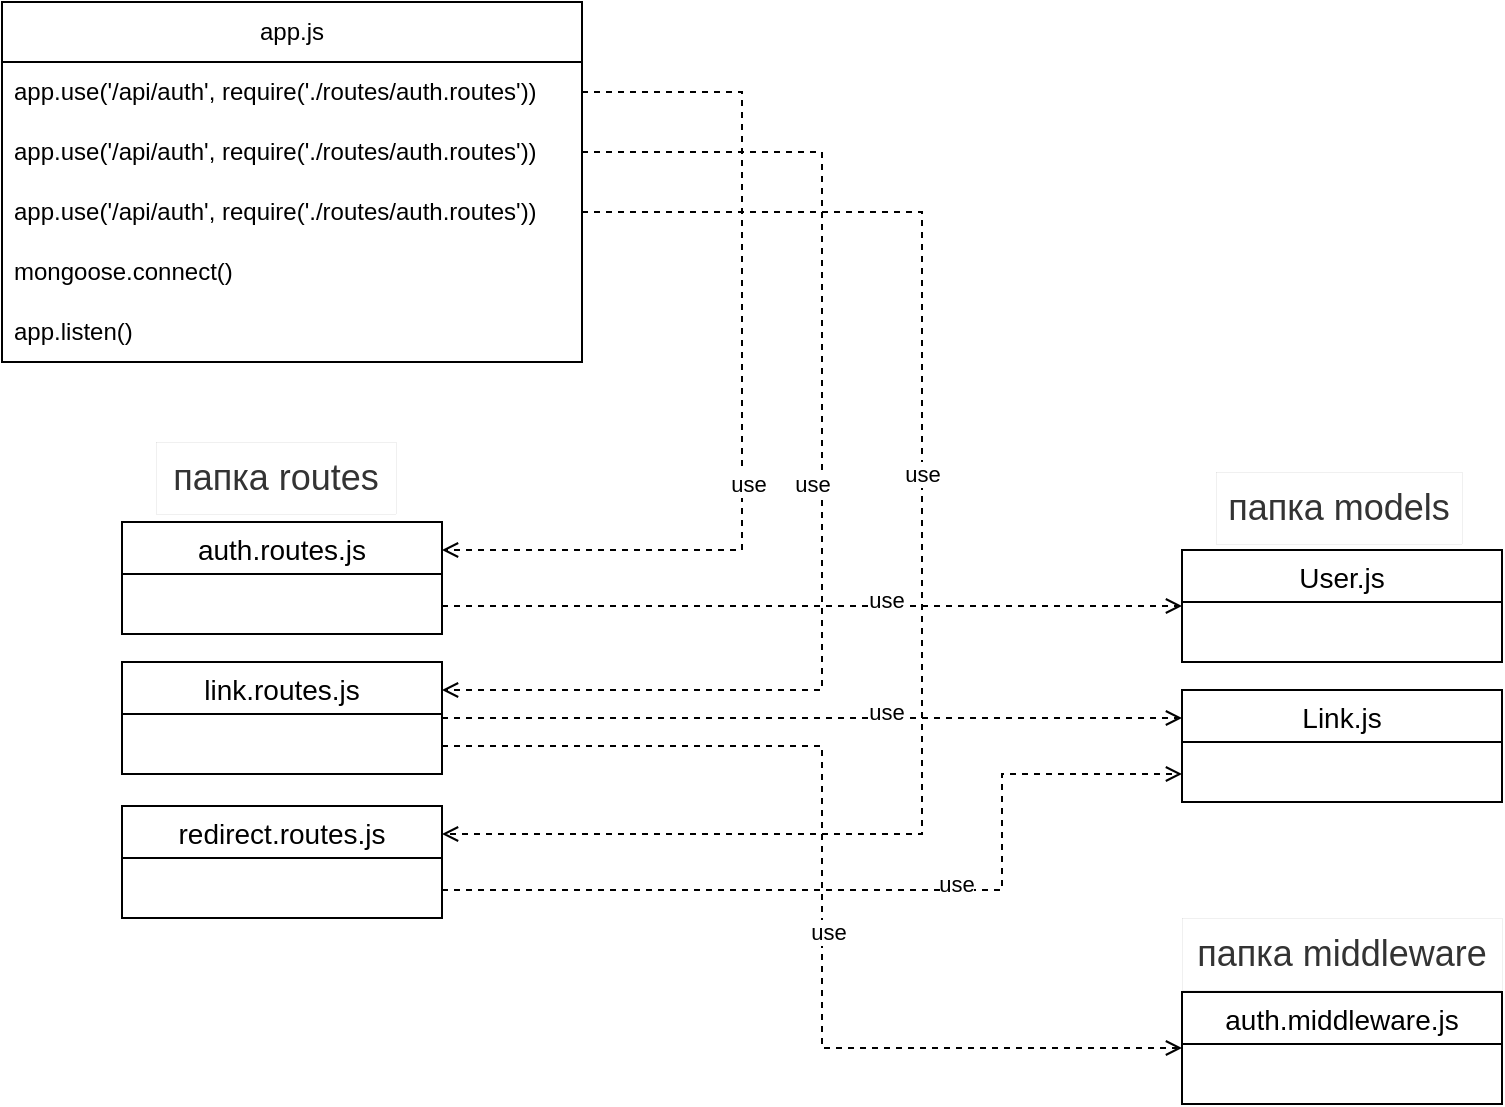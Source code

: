 <mxfile version="20.8.10" type="github"><diagram name="Page-1" id="AETSXYtFzsYTFLMys-Q3"><mxGraphModel dx="1206" dy="613" grid="0" gridSize="10" guides="1" tooltips="1" connect="1" arrows="1" fold="1" page="1" pageScale="1" pageWidth="850" pageHeight="1100" math="0" shadow="0"><root><mxCell id="0"/><mxCell id="1" parent="0"/><mxCell id="MVE79hJrDQdDmXRGi0-B-25" value="auth.routes.js" style="swimlane;fontStyle=0;childLayout=stackLayout;horizontal=1;startSize=26;horizontalStack=0;resizeParent=1;resizeParentMax=0;resizeLast=0;collapsible=1;marginBottom=0;align=center;fontSize=14;" vertex="1" parent="1"><mxGeometry x="80" y="330" width="160" height="56" as="geometry"/></mxCell><mxCell id="MVE79hJrDQdDmXRGi0-B-43" value="app.js" style="swimlane;fontStyle=0;childLayout=stackLayout;horizontal=1;startSize=30;horizontalStack=0;resizeParent=1;resizeParentMax=0;resizeLast=0;collapsible=1;marginBottom=0;whiteSpace=wrap;html=1;" vertex="1" parent="1"><mxGeometry x="20" y="70" width="290" height="180" as="geometry"/></mxCell><mxCell id="MVE79hJrDQdDmXRGi0-B-44" value="&lt;font style=&quot;font-size: 12px;&quot;&gt;app.use('/api/auth', require('./routes/auth.routes'))&lt;/font&gt;" style="text;strokeColor=none;fillColor=none;align=left;verticalAlign=middle;spacingLeft=4;spacingRight=4;overflow=hidden;points=[[0,0.5],[1,0.5]];portConstraint=eastwest;rotatable=0;whiteSpace=wrap;html=1;" vertex="1" parent="MVE79hJrDQdDmXRGi0-B-43"><mxGeometry y="30" width="290" height="30" as="geometry"/></mxCell><mxCell id="MVE79hJrDQdDmXRGi0-B-45" value="app.use('/api/auth', require('./routes/auth.routes'))" style="text;strokeColor=none;fillColor=none;align=left;verticalAlign=middle;spacingLeft=4;spacingRight=4;overflow=hidden;points=[[0,0.5],[1,0.5]];portConstraint=eastwest;rotatable=0;whiteSpace=wrap;html=1;" vertex="1" parent="MVE79hJrDQdDmXRGi0-B-43"><mxGeometry y="60" width="290" height="30" as="geometry"/></mxCell><mxCell id="MVE79hJrDQdDmXRGi0-B-46" value="app.use('/api/auth', require('./routes/auth.routes'))" style="text;strokeColor=none;fillColor=none;align=left;verticalAlign=middle;spacingLeft=4;spacingRight=4;overflow=hidden;points=[[0,0.5],[1,0.5]];portConstraint=eastwest;rotatable=0;whiteSpace=wrap;html=1;" vertex="1" parent="MVE79hJrDQdDmXRGi0-B-43"><mxGeometry y="90" width="290" height="30" as="geometry"/></mxCell><mxCell id="MVE79hJrDQdDmXRGi0-B-59" value="mongoose.connect()" style="text;strokeColor=none;fillColor=none;align=left;verticalAlign=middle;spacingLeft=4;spacingRight=4;overflow=hidden;points=[[0,0.5],[1,0.5]];portConstraint=eastwest;rotatable=0;whiteSpace=wrap;html=1;" vertex="1" parent="MVE79hJrDQdDmXRGi0-B-43"><mxGeometry y="120" width="290" height="30" as="geometry"/></mxCell><mxCell id="MVE79hJrDQdDmXRGi0-B-60" value="app.listen()" style="text;strokeColor=none;fillColor=none;align=left;verticalAlign=middle;spacingLeft=4;spacingRight=4;overflow=hidden;points=[[0,0.5],[1,0.5]];portConstraint=eastwest;rotatable=0;whiteSpace=wrap;html=1;" vertex="1" parent="MVE79hJrDQdDmXRGi0-B-43"><mxGeometry y="150" width="290" height="30" as="geometry"/></mxCell><mxCell id="MVE79hJrDQdDmXRGi0-B-55" value="" style="endArrow=open;html=1;rounded=0;dashed=1;edgeStyle=orthogonalEdgeStyle;entryX=1;entryY=0.25;entryDx=0;entryDy=0;" edge="1" parent="1" source="MVE79hJrDQdDmXRGi0-B-44" target="MVE79hJrDQdDmXRGi0-B-25"><mxGeometry width="50" height="50" relative="1" as="geometry"><mxPoint x="530" y="410" as="sourcePoint"/><mxPoint x="640" y="220" as="targetPoint"/><Array as="points"><mxPoint x="390" y="115"/><mxPoint x="390" y="344"/></Array></mxGeometry></mxCell><mxCell id="MVE79hJrDQdDmXRGi0-B-58" value="use" style="edgeLabel;html=1;align=center;verticalAlign=middle;resizable=0;points=[];" vertex="1" connectable="0" parent="MVE79hJrDQdDmXRGi0-B-55"><mxGeometry x="0.2" y="3" relative="1" as="geometry"><mxPoint as="offset"/></mxGeometry></mxCell><mxCell id="MVE79hJrDQdDmXRGi0-B-61" value="redirect.routes.js" style="swimlane;fontStyle=0;childLayout=stackLayout;horizontal=1;startSize=26;horizontalStack=0;resizeParent=1;resizeParentMax=0;resizeLast=0;collapsible=1;marginBottom=0;align=center;fontSize=14;" vertex="1" parent="1"><mxGeometry x="80" y="472" width="160" height="56" as="geometry"/></mxCell><mxCell id="MVE79hJrDQdDmXRGi0-B-62" value="link.routes.js" style="swimlane;fontStyle=0;childLayout=stackLayout;horizontal=1;startSize=26;horizontalStack=0;resizeParent=1;resizeParentMax=0;resizeLast=0;collapsible=1;marginBottom=0;align=center;fontSize=14;" vertex="1" parent="1"><mxGeometry x="80" y="400" width="160" height="56" as="geometry"/></mxCell><mxCell id="MVE79hJrDQdDmXRGi0-B-63" value="User.js" style="swimlane;fontStyle=0;childLayout=stackLayout;horizontal=1;startSize=26;horizontalStack=0;resizeParent=1;resizeParentMax=0;resizeLast=0;collapsible=1;marginBottom=0;align=center;fontSize=14;" vertex="1" parent="1"><mxGeometry x="610" y="344" width="160" height="56" as="geometry"/></mxCell><mxCell id="MVE79hJrDQdDmXRGi0-B-64" value="Link.js" style="swimlane;fontStyle=0;childLayout=stackLayout;horizontal=1;startSize=26;horizontalStack=0;resizeParent=1;resizeParentMax=0;resizeLast=0;collapsible=1;marginBottom=0;align=center;fontSize=14;" vertex="1" parent="1"><mxGeometry x="610" y="414" width="160" height="56" as="geometry"/></mxCell><mxCell id="MVE79hJrDQdDmXRGi0-B-65" value="" style="endArrow=open;html=1;rounded=0;dashed=1;edgeStyle=orthogonalEdgeStyle;entryX=1;entryY=0.25;entryDx=0;entryDy=0;" edge="1" parent="1" source="MVE79hJrDQdDmXRGi0-B-45" target="MVE79hJrDQdDmXRGi0-B-62"><mxGeometry width="50" height="50" relative="1" as="geometry"><mxPoint x="320" y="125" as="sourcePoint"/><mxPoint x="270" y="430" as="targetPoint"/><Array as="points"><mxPoint x="430" y="145"/><mxPoint x="430" y="414"/></Array></mxGeometry></mxCell><mxCell id="MVE79hJrDQdDmXRGi0-B-66" value="use" style="edgeLabel;html=1;align=center;verticalAlign=middle;resizable=0;points=[];" vertex="1" connectable="0" parent="MVE79hJrDQdDmXRGi0-B-65"><mxGeometry x="0.2" y="3" relative="1" as="geometry"><mxPoint x="-8" y="-62" as="offset"/></mxGeometry></mxCell><mxCell id="MVE79hJrDQdDmXRGi0-B-67" value="" style="endArrow=open;html=1;rounded=0;dashed=1;edgeStyle=orthogonalEdgeStyle;entryX=1;entryY=0.25;entryDx=0;entryDy=0;" edge="1" parent="1" source="MVE79hJrDQdDmXRGi0-B-46" target="MVE79hJrDQdDmXRGi0-B-61"><mxGeometry width="50" height="50" relative="1" as="geometry"><mxPoint x="320" y="155" as="sourcePoint"/><mxPoint x="250" y="440" as="targetPoint"/><Array as="points"><mxPoint x="480" y="175"/><mxPoint x="480" y="486"/></Array></mxGeometry></mxCell><mxCell id="MVE79hJrDQdDmXRGi0-B-68" value="use" style="edgeLabel;html=1;align=center;verticalAlign=middle;resizable=0;points=[];" vertex="1" connectable="0" parent="MVE79hJrDQdDmXRGi0-B-67"><mxGeometry x="0.2" y="3" relative="1" as="geometry"><mxPoint x="-3" y="-132" as="offset"/></mxGeometry></mxCell><mxCell id="MVE79hJrDQdDmXRGi0-B-69" value="auth.middleware.js" style="swimlane;fontStyle=0;childLayout=stackLayout;horizontal=1;startSize=26;horizontalStack=0;resizeParent=1;resizeParentMax=0;resizeLast=0;collapsible=1;marginBottom=0;align=center;fontSize=14;" vertex="1" parent="1"><mxGeometry x="610" y="565" width="160" height="56" as="geometry"/></mxCell><mxCell id="MVE79hJrDQdDmXRGi0-B-70" value="" style="endArrow=open;html=1;rounded=0;dashed=1;edgeStyle=orthogonalEdgeStyle;exitX=1;exitY=0.75;exitDx=0;exitDy=0;" edge="1" parent="1" source="MVE79hJrDQdDmXRGi0-B-25" target="MVE79hJrDQdDmXRGi0-B-63"><mxGeometry width="50" height="50" relative="1" as="geometry"><mxPoint x="210" y="360" as="sourcePoint"/><mxPoint x="250" y="518" as="targetPoint"/><Array as="points"/></mxGeometry></mxCell><mxCell id="MVE79hJrDQdDmXRGi0-B-71" value="use" style="edgeLabel;html=1;align=center;verticalAlign=middle;resizable=0;points=[];" vertex="1" connectable="0" parent="MVE79hJrDQdDmXRGi0-B-70"><mxGeometry x="0.2" y="3" relative="1" as="geometry"><mxPoint as="offset"/></mxGeometry></mxCell><mxCell id="MVE79hJrDQdDmXRGi0-B-72" value="" style="endArrow=open;html=1;rounded=0;dashed=1;edgeStyle=orthogonalEdgeStyle;entryX=0;entryY=0.25;entryDx=0;entryDy=0;" edge="1" parent="1" source="MVE79hJrDQdDmXRGi0-B-62" target="MVE79hJrDQdDmXRGi0-B-64"><mxGeometry width="50" height="50" relative="1" as="geometry"><mxPoint x="320" y="155" as="sourcePoint"/><mxPoint x="250" y="424" as="targetPoint"/><Array as="points"/></mxGeometry></mxCell><mxCell id="MVE79hJrDQdDmXRGi0-B-73" value="use" style="edgeLabel;html=1;align=center;verticalAlign=middle;resizable=0;points=[];" vertex="1" connectable="0" parent="MVE79hJrDQdDmXRGi0-B-72"><mxGeometry x="0.2" y="3" relative="1" as="geometry"><mxPoint as="offset"/></mxGeometry></mxCell><mxCell id="MVE79hJrDQdDmXRGi0-B-74" value="" style="endArrow=open;html=1;rounded=0;dashed=1;edgeStyle=orthogonalEdgeStyle;exitX=1;exitY=0.75;exitDx=0;exitDy=0;entryX=0;entryY=0.75;entryDx=0;entryDy=0;" edge="1" parent="1" source="MVE79hJrDQdDmXRGi0-B-61" target="MVE79hJrDQdDmXRGi0-B-64"><mxGeometry width="50" height="50" relative="1" as="geometry"><mxPoint x="250.0" y="452" as="sourcePoint"/><mxPoint x="620" y="447.966" as="targetPoint"/><Array as="points"><mxPoint x="520" y="514"/><mxPoint x="520" y="456"/></Array></mxGeometry></mxCell><mxCell id="MVE79hJrDQdDmXRGi0-B-75" value="use" style="edgeLabel;html=1;align=center;verticalAlign=middle;resizable=0;points=[];" vertex="1" connectable="0" parent="MVE79hJrDQdDmXRGi0-B-74"><mxGeometry x="0.2" y="3" relative="1" as="geometry"><mxPoint as="offset"/></mxGeometry></mxCell><mxCell id="MVE79hJrDQdDmXRGi0-B-76" value="" style="endArrow=open;html=1;rounded=0;dashed=1;edgeStyle=orthogonalEdgeStyle;entryX=0;entryY=0.5;entryDx=0;entryDy=0;exitX=1;exitY=0.75;exitDx=0;exitDy=0;" edge="1" parent="1" source="MVE79hJrDQdDmXRGi0-B-62" target="MVE79hJrDQdDmXRGi0-B-69"><mxGeometry width="50" height="50" relative="1" as="geometry"><mxPoint x="250.0" y="437.966" as="sourcePoint"/><mxPoint x="620" y="434" as="targetPoint"/><Array as="points"><mxPoint x="430" y="442"/><mxPoint x="430" y="593"/></Array></mxGeometry></mxCell><mxCell id="MVE79hJrDQdDmXRGi0-B-77" value="use" style="edgeLabel;html=1;align=center;verticalAlign=middle;resizable=0;points=[];" vertex="1" connectable="0" parent="MVE79hJrDQdDmXRGi0-B-76"><mxGeometry x="0.2" y="3" relative="1" as="geometry"><mxPoint y="-30" as="offset"/></mxGeometry></mxCell><mxCell id="MVE79hJrDQdDmXRGi0-B-78" value="&lt;font style=&quot;font-size: 18px;&quot;&gt;папка routes&lt;/font&gt;" style="rounded=0;whiteSpace=wrap;html=1;strokeWidth=0;fillColor=none;fontColor=#333333;strokeColor=#666666;" vertex="1" parent="1"><mxGeometry x="97" y="290" width="120" height="36" as="geometry"/></mxCell><mxCell id="MVE79hJrDQdDmXRGi0-B-79" value="&lt;font style=&quot;font-size: 18px;&quot;&gt;папка models&lt;/font&gt;" style="rounded=0;whiteSpace=wrap;html=1;strokeWidth=0;fillColor=none;fontColor=#333333;strokeColor=#666666;" vertex="1" parent="1"><mxGeometry x="627" y="305" width="123" height="36" as="geometry"/></mxCell><mxCell id="MVE79hJrDQdDmXRGi0-B-80" value="&lt;font style=&quot;font-size: 18px;&quot;&gt;папка middleware&lt;/font&gt;" style="rounded=0;whiteSpace=wrap;html=1;strokeWidth=0;fillColor=none;fontColor=#333333;strokeColor=#666666;" vertex="1" parent="1"><mxGeometry x="610" y="528" width="160" height="36" as="geometry"/></mxCell></root></mxGraphModel></diagram></mxfile>